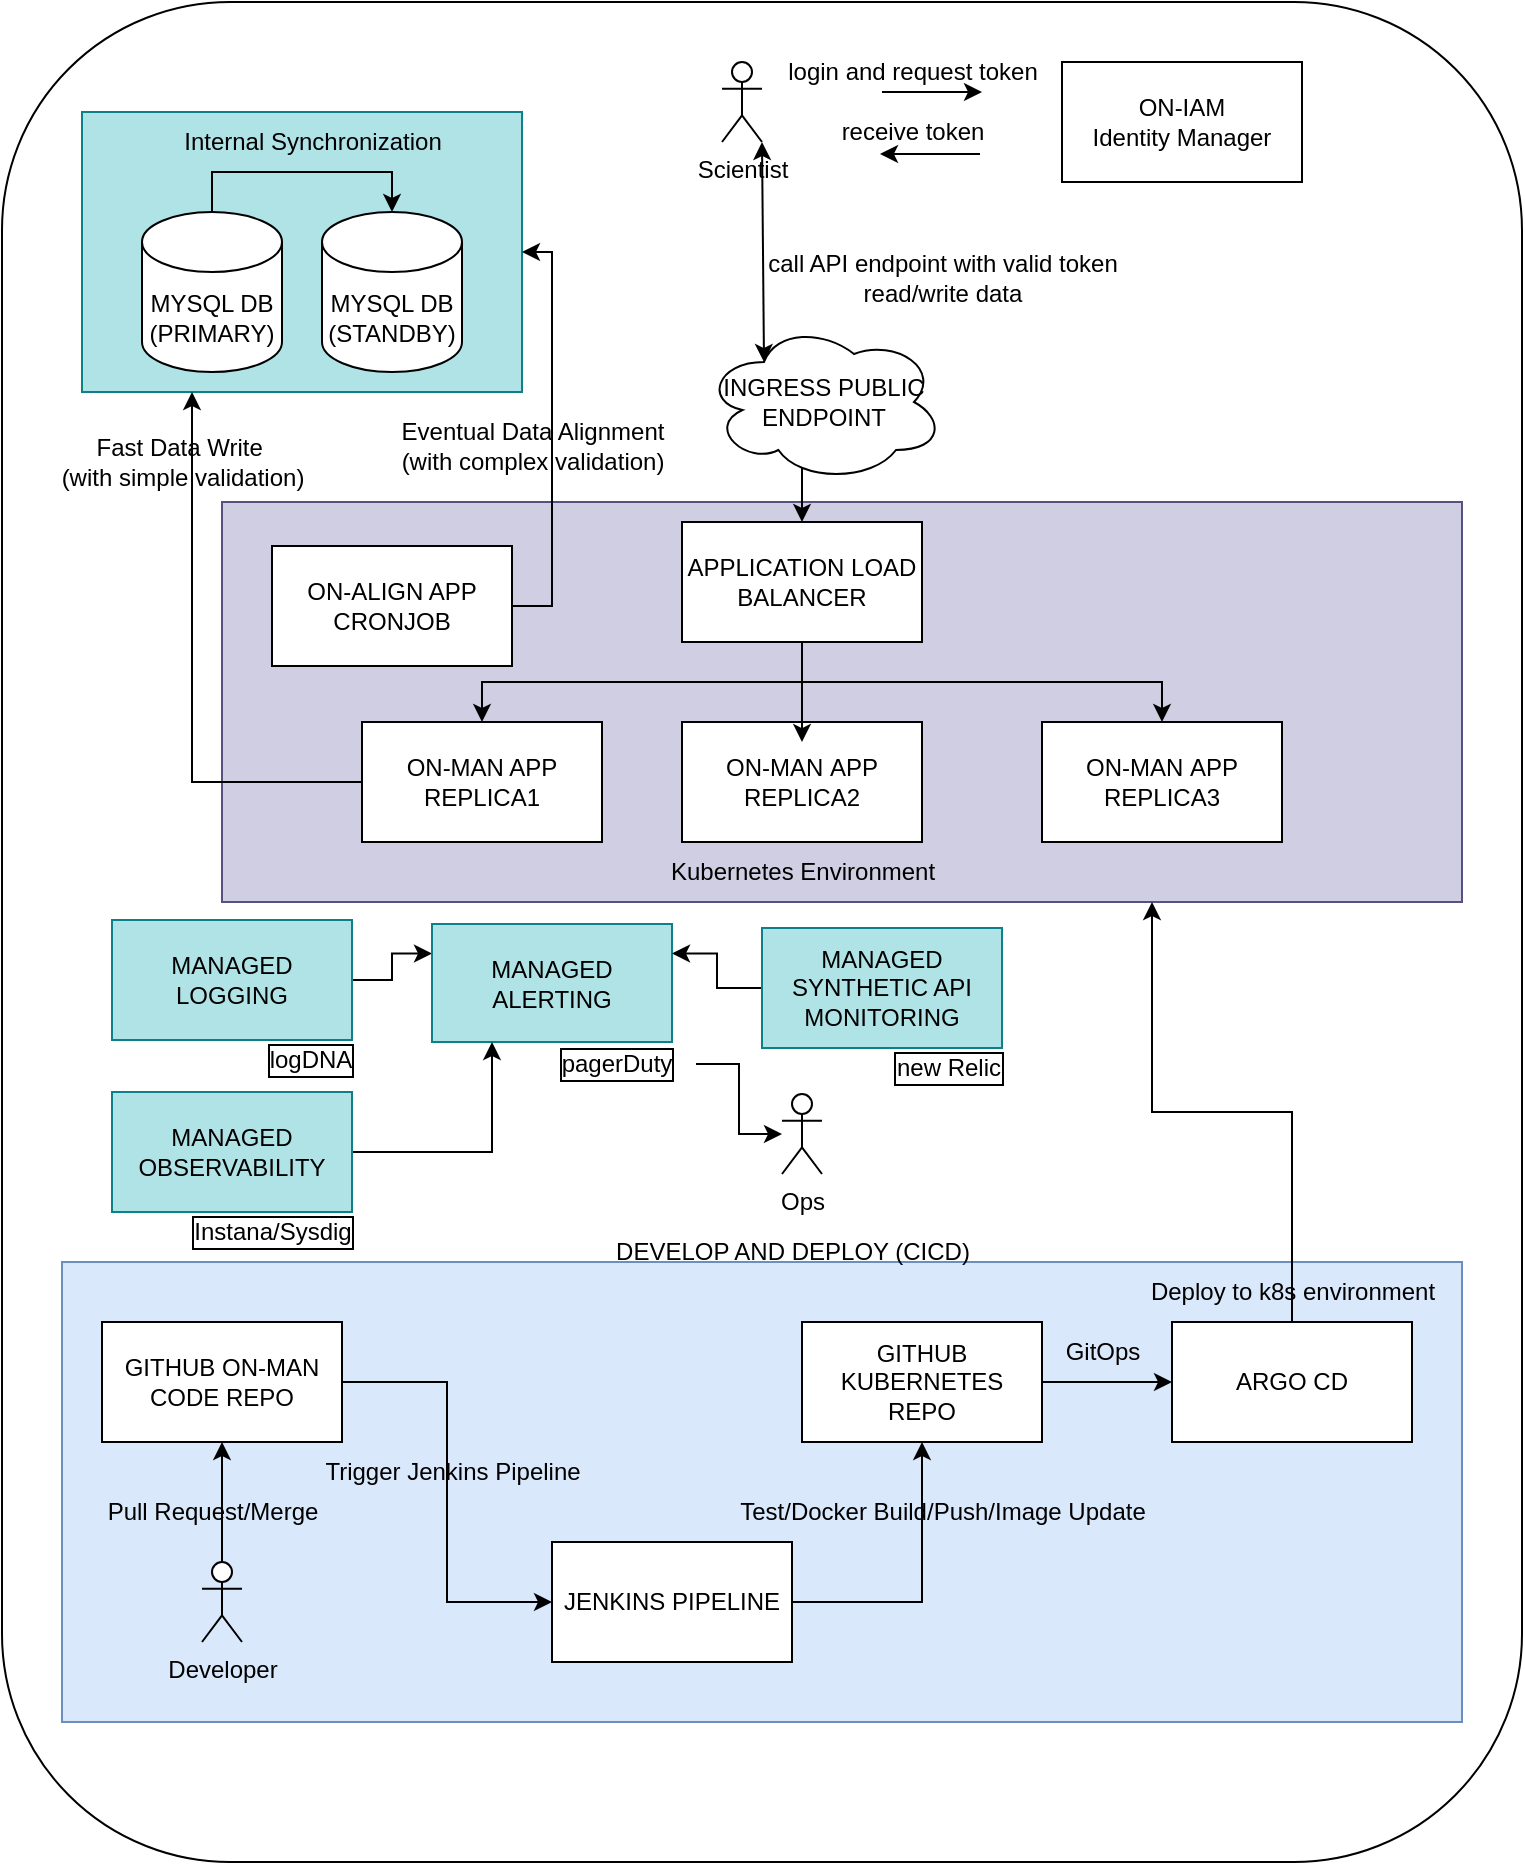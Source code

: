 <mxfile version="24.7.14">
  <diagram name="Page-1" id="G7BgJ-LmOUiGPklKZhLO">
    <mxGraphModel dx="2074" dy="1155" grid="1" gridSize="10" guides="1" tooltips="1" connect="1" arrows="1" fold="1" page="1" pageScale="1" pageWidth="850" pageHeight="1100" math="0" shadow="0">
      <root>
        <mxCell id="0" />
        <mxCell id="1" parent="0" />
        <mxCell id="RncXROPEYOgEfF-oAxky-13" value="" style="rounded=1;whiteSpace=wrap;html=1;container=0;" parent="1" vertex="1">
          <mxGeometry x="45" y="30" width="760" height="930" as="geometry" />
        </mxCell>
        <mxCell id="28H5ulCORyR6Vk2fQC_S-11" value="" style="rounded=0;whiteSpace=wrap;html=1;fillColor=#dae8fc;strokeColor=#6c8ebf;" vertex="1" parent="1">
          <mxGeometry x="75" y="660" width="700" height="230" as="geometry" />
        </mxCell>
        <mxCell id="RncXROPEYOgEfF-oAxky-42" value="" style="rounded=0;whiteSpace=wrap;html=1;fillColor=#d0cee2;strokeColor=#56517e;container=0;" parent="1" vertex="1">
          <mxGeometry x="155" y="280" width="620" height="200" as="geometry" />
        </mxCell>
        <mxCell id="RncXROPEYOgEfF-oAxky-28" value="" style="rounded=0;whiteSpace=wrap;html=1;fillColor=#b0e3e6;strokeColor=#0e8088;container=0;" parent="1" vertex="1">
          <mxGeometry x="85" y="85" width="220" height="140" as="geometry" />
        </mxCell>
        <mxCell id="RncXROPEYOgEfF-oAxky-19" style="edgeStyle=orthogonalEdgeStyle;rounded=0;orthogonalLoop=1;jettySize=auto;html=1;exitX=0.5;exitY=1;exitDx=0;exitDy=0;entryX=0.5;entryY=0;entryDx=0;entryDy=0;" parent="1" source="RncXROPEYOgEfF-oAxky-14" target="RncXROPEYOgEfF-oAxky-15" edge="1">
          <mxGeometry relative="1" as="geometry" />
        </mxCell>
        <mxCell id="RncXROPEYOgEfF-oAxky-20" style="edgeStyle=orthogonalEdgeStyle;rounded=0;orthogonalLoop=1;jettySize=auto;html=1;exitX=0.5;exitY=1;exitDx=0;exitDy=0;" parent="1" source="RncXROPEYOgEfF-oAxky-14" target="RncXROPEYOgEfF-oAxky-16" edge="1">
          <mxGeometry relative="1" as="geometry" />
        </mxCell>
        <mxCell id="RncXROPEYOgEfF-oAxky-14" value="APPLICATION LOAD BALANCER" style="rounded=0;whiteSpace=wrap;html=1;container=0;" parent="1" vertex="1">
          <mxGeometry x="385" y="290" width="120" height="60" as="geometry" />
        </mxCell>
        <mxCell id="RncXROPEYOgEfF-oAxky-47" style="edgeStyle=orthogonalEdgeStyle;rounded=0;orthogonalLoop=1;jettySize=auto;html=1;exitX=0;exitY=0.5;exitDx=0;exitDy=0;entryX=0.25;entryY=1;entryDx=0;entryDy=0;" parent="1" source="RncXROPEYOgEfF-oAxky-15" target="RncXROPEYOgEfF-oAxky-28" edge="1">
          <mxGeometry relative="1" as="geometry" />
        </mxCell>
        <mxCell id="RncXROPEYOgEfF-oAxky-15" value="ON-MAN APP REPLICA1" style="rounded=0;whiteSpace=wrap;html=1;container=0;" parent="1" vertex="1">
          <mxGeometry x="225" y="390" width="120" height="60" as="geometry" />
        </mxCell>
        <mxCell id="RncXROPEYOgEfF-oAxky-16" value="ON-MAN&amp;nbsp;APP REPLICA3" style="rounded=0;whiteSpace=wrap;html=1;container=0;" parent="1" vertex="1">
          <mxGeometry x="565" y="390" width="120" height="60" as="geometry" />
        </mxCell>
        <mxCell id="RncXROPEYOgEfF-oAxky-17" value="ON-MAN&amp;nbsp;APP REPLICA2" style="rounded=0;whiteSpace=wrap;html=1;container=0;" parent="1" vertex="1">
          <mxGeometry x="385" y="390" width="120" height="60" as="geometry" />
        </mxCell>
        <mxCell id="RncXROPEYOgEfF-oAxky-18" style="edgeStyle=orthogonalEdgeStyle;rounded=0;orthogonalLoop=1;jettySize=auto;html=1;exitX=0.5;exitY=1;exitDx=0;exitDy=0;entryX=0.5;entryY=0.167;entryDx=0;entryDy=0;entryPerimeter=0;" parent="1" source="RncXROPEYOgEfF-oAxky-14" target="RncXROPEYOgEfF-oAxky-17" edge="1">
          <mxGeometry relative="1" as="geometry" />
        </mxCell>
        <mxCell id="RncXROPEYOgEfF-oAxky-22" value="MYSQL DB (PRIMARY)" style="shape=cylinder3;whiteSpace=wrap;html=1;boundedLbl=1;backgroundOutline=1;size=15;container=0;" parent="1" vertex="1">
          <mxGeometry x="115" y="135" width="70" height="80" as="geometry" />
        </mxCell>
        <mxCell id="RncXROPEYOgEfF-oAxky-23" value="MYSQL DB (STANDBY)" style="shape=cylinder3;whiteSpace=wrap;html=1;boundedLbl=1;backgroundOutline=1;size=15;container=0;" parent="1" vertex="1">
          <mxGeometry x="205" y="135" width="70" height="80" as="geometry" />
        </mxCell>
        <mxCell id="RncXROPEYOgEfF-oAxky-25" style="edgeStyle=orthogonalEdgeStyle;rounded=0;orthogonalLoop=1;jettySize=auto;html=1;exitX=0.5;exitY=0;exitDx=0;exitDy=0;exitPerimeter=0;entryX=0.5;entryY=0;entryDx=0;entryDy=0;entryPerimeter=0;" parent="1" source="RncXROPEYOgEfF-oAxky-22" target="RncXROPEYOgEfF-oAxky-23" edge="1">
          <mxGeometry relative="1" as="geometry" />
        </mxCell>
        <mxCell id="RncXROPEYOgEfF-oAxky-27" value="Internal Synchronization" style="text;html=1;align=center;verticalAlign=middle;resizable=0;points=[];autosize=1;strokeColor=none;fillColor=none;container=0;" parent="1" vertex="1">
          <mxGeometry x="125" y="85" width="150" height="30" as="geometry" />
        </mxCell>
        <mxCell id="RncXROPEYOgEfF-oAxky-29" value="Scientist" style="shape=umlActor;verticalLabelPosition=bottom;verticalAlign=top;html=1;outlineConnect=0;container=0;" parent="1" vertex="1">
          <mxGeometry x="405" y="60" width="20" height="40" as="geometry" />
        </mxCell>
        <mxCell id="RncXROPEYOgEfF-oAxky-31" value="ON-IAM&lt;div&gt;Identity Manager&lt;/div&gt;" style="rounded=0;whiteSpace=wrap;html=1;container=0;" parent="1" vertex="1">
          <mxGeometry x="575" y="60" width="120" height="60" as="geometry" />
        </mxCell>
        <mxCell id="RncXROPEYOgEfF-oAxky-32" value="" style="endArrow=classic;html=1;rounded=0;" parent="1" edge="1">
          <mxGeometry width="50" height="50" relative="1" as="geometry">
            <mxPoint x="485" y="75" as="sourcePoint" />
            <mxPoint x="535" y="75" as="targetPoint" />
          </mxGeometry>
        </mxCell>
        <mxCell id="RncXROPEYOgEfF-oAxky-33" value="" style="endArrow=classic;html=1;rounded=0;" parent="1" edge="1">
          <mxGeometry width="50" height="50" relative="1" as="geometry">
            <mxPoint x="534" y="106" as="sourcePoint" />
            <mxPoint x="484" y="106" as="targetPoint" />
          </mxGeometry>
        </mxCell>
        <mxCell id="RncXROPEYOgEfF-oAxky-35" style="edgeStyle=orthogonalEdgeStyle;rounded=0;orthogonalLoop=1;jettySize=auto;html=1;exitX=0.492;exitY=0.913;exitDx=0;exitDy=0;entryX=0.5;entryY=0;entryDx=0;entryDy=0;exitPerimeter=0;" parent="1" source="RncXROPEYOgEfF-oAxky-41" target="RncXROPEYOgEfF-oAxky-14" edge="1">
          <mxGeometry relative="1" as="geometry">
            <mxPoint x="445" y="273" as="sourcePoint" />
          </mxGeometry>
        </mxCell>
        <mxCell id="RncXROPEYOgEfF-oAxky-37" value="login and request token" style="text;html=1;align=center;verticalAlign=middle;resizable=0;points=[];autosize=1;strokeColor=none;fillColor=none;container=0;" parent="1" vertex="1">
          <mxGeometry x="425" y="50" width="150" height="30" as="geometry" />
        </mxCell>
        <mxCell id="RncXROPEYOgEfF-oAxky-38" value="receive token" style="text;html=1;align=center;verticalAlign=middle;resizable=0;points=[];autosize=1;strokeColor=none;fillColor=none;container=0;" parent="1" vertex="1">
          <mxGeometry x="455" y="80" width="90" height="30" as="geometry" />
        </mxCell>
        <mxCell id="RncXROPEYOgEfF-oAxky-40" value="call API endpoint with valid token&lt;div&gt;read/write data&lt;/div&gt;" style="text;html=1;align=center;verticalAlign=middle;resizable=0;points=[];autosize=1;strokeColor=none;fillColor=none;container=0;" parent="1" vertex="1">
          <mxGeometry x="415" y="148" width="200" height="40" as="geometry" />
        </mxCell>
        <mxCell id="RncXROPEYOgEfF-oAxky-41" value="INGRESS PUBLIC ENDPOINT" style="ellipse;shape=cloud;whiteSpace=wrap;html=1;container=0;" parent="1" vertex="1">
          <mxGeometry x="396" y="190" width="120" height="80" as="geometry" />
        </mxCell>
        <mxCell id="RncXROPEYOgEfF-oAxky-43" value="Kubernetes Environment" style="text;html=1;align=center;verticalAlign=middle;resizable=0;points=[];autosize=1;strokeColor=none;fillColor=none;container=0;" parent="1" vertex="1">
          <mxGeometry x="365" y="450" width="160" height="30" as="geometry" />
        </mxCell>
        <mxCell id="RncXROPEYOgEfF-oAxky-48" style="edgeStyle=orthogonalEdgeStyle;rounded=0;orthogonalLoop=1;jettySize=auto;html=1;exitX=1;exitY=0.5;exitDx=0;exitDy=0;entryX=1;entryY=0.5;entryDx=0;entryDy=0;" parent="1" source="RncXROPEYOgEfF-oAxky-44" target="RncXROPEYOgEfF-oAxky-28" edge="1">
          <mxGeometry relative="1" as="geometry" />
        </mxCell>
        <mxCell id="RncXROPEYOgEfF-oAxky-44" value="ON-ALIGN APP CRONJOB" style="rounded=0;whiteSpace=wrap;html=1;container=0;" parent="1" vertex="1">
          <mxGeometry x="180" y="302" width="120" height="60" as="geometry" />
        </mxCell>
        <mxCell id="RncXROPEYOgEfF-oAxky-45" value="Eventual Data Alignment&lt;div&gt;(with complex validation)&lt;/div&gt;" style="text;html=1;align=center;verticalAlign=middle;resizable=0;points=[];autosize=1;strokeColor=none;fillColor=none;container=0;" parent="1" vertex="1">
          <mxGeometry x="235" y="232" width="150" height="40" as="geometry" />
        </mxCell>
        <mxCell id="RncXROPEYOgEfF-oAxky-49" value="Fast Data Write&amp;nbsp;&lt;div&gt;(with simple validation)&lt;/div&gt;" style="text;html=1;align=center;verticalAlign=middle;resizable=0;points=[];autosize=1;strokeColor=none;fillColor=none;container=0;" parent="1" vertex="1">
          <mxGeometry x="65" y="240" width="140" height="40" as="geometry" />
        </mxCell>
        <mxCell id="RncXROPEYOgEfF-oAxky-50" value="" style="endArrow=classic;startArrow=classic;html=1;rounded=0;entryX=1;entryY=1;entryDx=0;entryDy=0;entryPerimeter=0;exitX=0.25;exitY=0.25;exitDx=0;exitDy=0;exitPerimeter=0;" parent="1" source="RncXROPEYOgEfF-oAxky-41" target="RncXROPEYOgEfF-oAxky-29" edge="1">
          <mxGeometry width="50" height="50" relative="1" as="geometry">
            <mxPoint x="405" y="280" as="sourcePoint" />
            <mxPoint x="455" y="230" as="targetPoint" />
          </mxGeometry>
        </mxCell>
        <mxCell id="28H5ulCORyR6Vk2fQC_S-21" style="edgeStyle=orthogonalEdgeStyle;rounded=0;orthogonalLoop=1;jettySize=auto;html=1;exitX=1;exitY=0.5;exitDx=0;exitDy=0;entryX=0;entryY=0.25;entryDx=0;entryDy=0;" edge="1" parent="1" source="RncXROPEYOgEfF-oAxky-52" target="RncXROPEYOgEfF-oAxky-53">
          <mxGeometry relative="1" as="geometry" />
        </mxCell>
        <mxCell id="RncXROPEYOgEfF-oAxky-52" value="MANAGED LOGGING" style="rounded=0;whiteSpace=wrap;html=1;container=0;fillColor=#b0e3e6;strokeColor=#0e8088;" parent="1" vertex="1">
          <mxGeometry x="100" y="489" width="120" height="60" as="geometry" />
        </mxCell>
        <mxCell id="RncXROPEYOgEfF-oAxky-53" value="MANAGED ALERTING" style="rounded=0;whiteSpace=wrap;html=1;container=0;fillColor=#b0e3e6;strokeColor=#0e8088;" parent="1" vertex="1">
          <mxGeometry x="260" y="491" width="120" height="59" as="geometry" />
        </mxCell>
        <mxCell id="28H5ulCORyR6Vk2fQC_S-22" style="edgeStyle=orthogonalEdgeStyle;rounded=0;orthogonalLoop=1;jettySize=auto;html=1;exitX=0;exitY=0.5;exitDx=0;exitDy=0;entryX=1;entryY=0.25;entryDx=0;entryDy=0;" edge="1" parent="1" source="RncXROPEYOgEfF-oAxky-54" target="RncXROPEYOgEfF-oAxky-53">
          <mxGeometry relative="1" as="geometry" />
        </mxCell>
        <mxCell id="RncXROPEYOgEfF-oAxky-54" value="MANAGED SYNTHETIC API MONITORING" style="rounded=0;whiteSpace=wrap;html=1;container=0;fillColor=#b0e3e6;strokeColor=#0e8088;" parent="1" vertex="1">
          <mxGeometry x="425" y="493" width="120" height="60" as="geometry" />
        </mxCell>
        <mxCell id="RncXROPEYOgEfF-oAxky-55" value="logDNA" style="text;html=1;align=center;verticalAlign=middle;resizable=0;points=[];autosize=1;strokeColor=none;fillColor=none;labelBorderColor=default;container=0;" parent="1" vertex="1">
          <mxGeometry x="169" y="544" width="60" height="30" as="geometry" />
        </mxCell>
        <mxCell id="28H5ulCORyR6Vk2fQC_S-24" style="edgeStyle=orthogonalEdgeStyle;rounded=0;orthogonalLoop=1;jettySize=auto;html=1;" edge="1" parent="1" source="RncXROPEYOgEfF-oAxky-56" target="28H5ulCORyR6Vk2fQC_S-23">
          <mxGeometry relative="1" as="geometry" />
        </mxCell>
        <mxCell id="RncXROPEYOgEfF-oAxky-56" value="pagerDuty" style="text;html=1;align=center;verticalAlign=middle;resizable=0;points=[];autosize=1;strokeColor=none;fillColor=none;labelBorderColor=default;container=0;" parent="1" vertex="1">
          <mxGeometry x="312" y="546" width="80" height="30" as="geometry" />
        </mxCell>
        <mxCell id="RncXROPEYOgEfF-oAxky-57" value="new Relic" style="text;html=1;align=center;verticalAlign=middle;resizable=0;points=[];autosize=1;strokeColor=none;fillColor=none;labelBorderColor=default;container=0;" parent="1" vertex="1">
          <mxGeometry x="478" y="548" width="80" height="30" as="geometry" />
        </mxCell>
        <mxCell id="28H5ulCORyR6Vk2fQC_S-6" style="edgeStyle=orthogonalEdgeStyle;rounded=0;orthogonalLoop=1;jettySize=auto;html=1;entryX=0.5;entryY=1;entryDx=0;entryDy=0;" edge="1" parent="1" source="28H5ulCORyR6Vk2fQC_S-1" target="28H5ulCORyR6Vk2fQC_S-2">
          <mxGeometry relative="1" as="geometry" />
        </mxCell>
        <mxCell id="28H5ulCORyR6Vk2fQC_S-1" value="Developer" style="shape=umlActor;verticalLabelPosition=bottom;verticalAlign=top;html=1;outlineConnect=0;" vertex="1" parent="1">
          <mxGeometry x="145" y="810" width="20" height="40" as="geometry" />
        </mxCell>
        <mxCell id="28H5ulCORyR6Vk2fQC_S-7" style="edgeStyle=orthogonalEdgeStyle;rounded=0;orthogonalLoop=1;jettySize=auto;html=1;entryX=0;entryY=0.5;entryDx=0;entryDy=0;" edge="1" parent="1" source="28H5ulCORyR6Vk2fQC_S-2" target="28H5ulCORyR6Vk2fQC_S-3">
          <mxGeometry relative="1" as="geometry" />
        </mxCell>
        <mxCell id="28H5ulCORyR6Vk2fQC_S-2" value="GITHUB ON-MAN&lt;div&gt;CODE REPO&lt;/div&gt;" style="rounded=0;whiteSpace=wrap;html=1;" vertex="1" parent="1">
          <mxGeometry x="95" y="690" width="120" height="60" as="geometry" />
        </mxCell>
        <mxCell id="28H5ulCORyR6Vk2fQC_S-8" style="edgeStyle=orthogonalEdgeStyle;rounded=0;orthogonalLoop=1;jettySize=auto;html=1;entryX=0.5;entryY=1;entryDx=0;entryDy=0;" edge="1" parent="1" source="28H5ulCORyR6Vk2fQC_S-3" target="28H5ulCORyR6Vk2fQC_S-4">
          <mxGeometry relative="1" as="geometry" />
        </mxCell>
        <mxCell id="28H5ulCORyR6Vk2fQC_S-3" value="JENKINS PIPELINE" style="rounded=0;whiteSpace=wrap;html=1;" vertex="1" parent="1">
          <mxGeometry x="320" y="800" width="120" height="60" as="geometry" />
        </mxCell>
        <mxCell id="28H5ulCORyR6Vk2fQC_S-9" style="edgeStyle=orthogonalEdgeStyle;rounded=0;orthogonalLoop=1;jettySize=auto;html=1;entryX=0;entryY=0.5;entryDx=0;entryDy=0;" edge="1" parent="1" source="28H5ulCORyR6Vk2fQC_S-4" target="28H5ulCORyR6Vk2fQC_S-5">
          <mxGeometry relative="1" as="geometry" />
        </mxCell>
        <mxCell id="28H5ulCORyR6Vk2fQC_S-4" value="GITHUB KUBERNETES REPO" style="rounded=0;whiteSpace=wrap;html=1;" vertex="1" parent="1">
          <mxGeometry x="445" y="690" width="120" height="60" as="geometry" />
        </mxCell>
        <mxCell id="28H5ulCORyR6Vk2fQC_S-10" style="edgeStyle=orthogonalEdgeStyle;rounded=0;orthogonalLoop=1;jettySize=auto;html=1;entryX=0.75;entryY=1;entryDx=0;entryDy=0;" edge="1" parent="1" source="28H5ulCORyR6Vk2fQC_S-5" target="RncXROPEYOgEfF-oAxky-42">
          <mxGeometry relative="1" as="geometry" />
        </mxCell>
        <mxCell id="28H5ulCORyR6Vk2fQC_S-5" value="ARGO CD" style="rounded=0;whiteSpace=wrap;html=1;" vertex="1" parent="1">
          <mxGeometry x="630" y="690" width="120" height="60" as="geometry" />
        </mxCell>
        <mxCell id="28H5ulCORyR6Vk2fQC_S-12" value="Pull Request/Merge" style="text;html=1;align=center;verticalAlign=middle;resizable=0;points=[];autosize=1;strokeColor=none;fillColor=none;" vertex="1" parent="1">
          <mxGeometry x="85" y="770" width="130" height="30" as="geometry" />
        </mxCell>
        <mxCell id="28H5ulCORyR6Vk2fQC_S-13" value="Trigger Jenkins Pipeline" style="text;html=1;align=center;verticalAlign=middle;resizable=0;points=[];autosize=1;strokeColor=none;fillColor=none;" vertex="1" parent="1">
          <mxGeometry x="195" y="750" width="150" height="30" as="geometry" />
        </mxCell>
        <mxCell id="28H5ulCORyR6Vk2fQC_S-14" value="Test/Docker Build/Push/Image Update" style="text;html=1;align=center;verticalAlign=middle;resizable=0;points=[];autosize=1;strokeColor=none;fillColor=none;" vertex="1" parent="1">
          <mxGeometry x="400" y="770" width="230" height="30" as="geometry" />
        </mxCell>
        <mxCell id="28H5ulCORyR6Vk2fQC_S-15" value="GitOps" style="text;html=1;align=center;verticalAlign=middle;resizable=0;points=[];autosize=1;strokeColor=none;fillColor=none;" vertex="1" parent="1">
          <mxGeometry x="565" y="690" width="60" height="30" as="geometry" />
        </mxCell>
        <mxCell id="28H5ulCORyR6Vk2fQC_S-16" value="Deploy to k8s environment" style="text;html=1;align=center;verticalAlign=middle;resizable=0;points=[];autosize=1;strokeColor=none;fillColor=none;" vertex="1" parent="1">
          <mxGeometry x="605" y="660" width="170" height="30" as="geometry" />
        </mxCell>
        <mxCell id="28H5ulCORyR6Vk2fQC_S-17" value="DEVELOP AND DEPLOY (CICD)" style="text;html=1;align=center;verticalAlign=middle;resizable=0;points=[];autosize=1;strokeColor=none;fillColor=none;" vertex="1" parent="1">
          <mxGeometry x="340" y="640" width="200" height="30" as="geometry" />
        </mxCell>
        <mxCell id="28H5ulCORyR6Vk2fQC_S-20" style="edgeStyle=orthogonalEdgeStyle;rounded=0;orthogonalLoop=1;jettySize=auto;html=1;entryX=0.25;entryY=1;entryDx=0;entryDy=0;" edge="1" parent="1" source="28H5ulCORyR6Vk2fQC_S-18" target="RncXROPEYOgEfF-oAxky-53">
          <mxGeometry relative="1" as="geometry" />
        </mxCell>
        <mxCell id="28H5ulCORyR6Vk2fQC_S-18" value="MANAGED OBSERVABILITY" style="rounded=0;whiteSpace=wrap;html=1;container=0;fillColor=#b0e3e6;strokeColor=#0e8088;" vertex="1" parent="1">
          <mxGeometry x="100" y="575" width="120" height="60" as="geometry" />
        </mxCell>
        <mxCell id="28H5ulCORyR6Vk2fQC_S-19" value="Instana/Sysdig" style="text;html=1;align=center;verticalAlign=middle;resizable=0;points=[];autosize=1;strokeColor=none;fillColor=none;labelBorderColor=default;container=0;" vertex="1" parent="1">
          <mxGeometry x="130" y="630" width="100" height="30" as="geometry" />
        </mxCell>
        <mxCell id="28H5ulCORyR6Vk2fQC_S-23" value="Ops" style="shape=umlActor;verticalLabelPosition=bottom;verticalAlign=top;html=1;outlineConnect=0;" vertex="1" parent="1">
          <mxGeometry x="435" y="576" width="20" height="40" as="geometry" />
        </mxCell>
      </root>
    </mxGraphModel>
  </diagram>
</mxfile>
